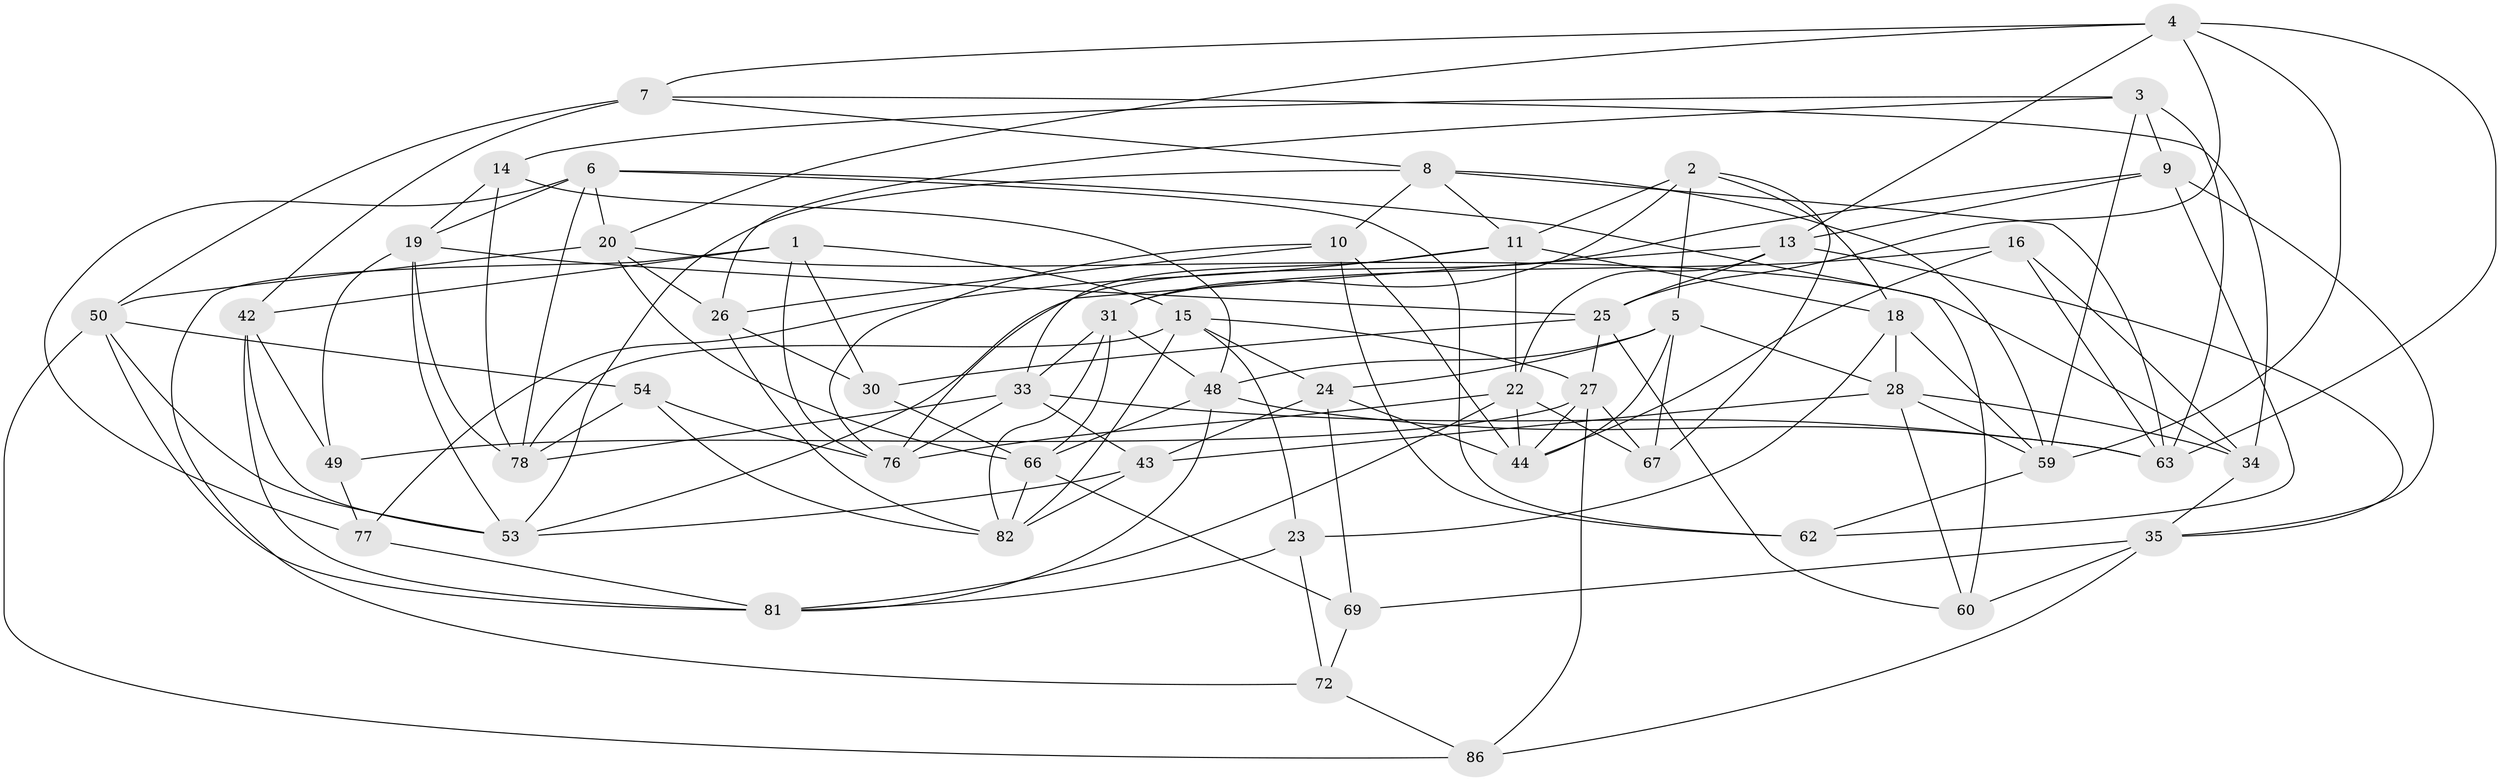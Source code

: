 // Generated by graph-tools (version 1.1) at 2025/24/03/03/25 07:24:25]
// undirected, 52 vertices, 137 edges
graph export_dot {
graph [start="1"]
  node [color=gray90,style=filled];
  1 [super="+39"];
  2 [super="+89"];
  3 [super="+32"];
  4 [super="+45"];
  5 [super="+58"];
  6 [super="+57"];
  7 [super="+37"];
  8 [super="+29"];
  9 [super="+65"];
  10 [super="+21"];
  11 [super="+12"];
  13 [super="+52"];
  14;
  15 [super="+17"];
  16;
  18 [super="+38"];
  19 [super="+84"];
  20 [super="+40"];
  22 [super="+41"];
  23;
  24 [super="+51"];
  25 [super="+47"];
  26 [super="+73"];
  27 [super="+74"];
  28 [super="+88"];
  30;
  31 [super="+36"];
  33 [super="+79"];
  34 [super="+71"];
  35 [super="+64"];
  42 [super="+55"];
  43 [super="+75"];
  44 [super="+46"];
  48 [super="+90"];
  49;
  50 [super="+61"];
  53 [super="+56"];
  54;
  59 [super="+68"];
  60;
  62;
  63 [super="+80"];
  66 [super="+70"];
  67;
  69;
  72;
  76 [super="+83"];
  77;
  78 [super="+87"];
  81 [super="+85"];
  82 [super="+91"];
  86;
  1 -- 30;
  1 -- 42 [weight=2];
  1 -- 15;
  1 -- 72;
  1 -- 76;
  2 -- 31;
  2 -- 11;
  2 -- 67;
  2 -- 18 [weight=2];
  2 -- 5;
  3 -- 14;
  3 -- 63;
  3 -- 26;
  3 -- 59;
  3 -- 9 [weight=2];
  4 -- 25;
  4 -- 13;
  4 -- 7;
  4 -- 63;
  4 -- 59;
  4 -- 20;
  5 -- 48;
  5 -- 24;
  5 -- 67;
  5 -- 44;
  5 -- 28;
  6 -- 62;
  6 -- 78;
  6 -- 60;
  6 -- 20;
  6 -- 77;
  6 -- 19;
  7 -- 8;
  7 -- 34 [weight=2];
  7 -- 50;
  7 -- 42;
  8 -- 11;
  8 -- 10;
  8 -- 59;
  8 -- 53;
  8 -- 63;
  9 -- 62;
  9 -- 13;
  9 -- 35;
  9 -- 76;
  10 -- 62;
  10 -- 44;
  10 -- 26 [weight=2];
  10 -- 76;
  11 -- 77;
  11 -- 33;
  11 -- 22;
  11 -- 18;
  13 -- 25;
  13 -- 22;
  13 -- 53;
  13 -- 35;
  14 -- 19;
  14 -- 48;
  14 -- 78;
  15 -- 23;
  15 -- 82;
  15 -- 27;
  15 -- 24;
  15 -- 78;
  16 -- 44;
  16 -- 34;
  16 -- 63;
  16 -- 31;
  18 -- 23;
  18 -- 28;
  18 -- 59;
  19 -- 49;
  19 -- 78;
  19 -- 25;
  19 -- 53;
  20 -- 50;
  20 -- 26;
  20 -- 34;
  20 -- 66;
  22 -- 76;
  22 -- 81;
  22 -- 67;
  22 -- 44;
  23 -- 72;
  23 -- 81;
  24 -- 69;
  24 -- 44;
  24 -- 43 [weight=2];
  25 -- 27;
  25 -- 60;
  25 -- 30;
  26 -- 30;
  26 -- 82;
  27 -- 49;
  27 -- 44;
  27 -- 67;
  27 -- 86;
  28 -- 60;
  28 -- 34;
  28 -- 59;
  28 -- 43;
  30 -- 66;
  31 -- 82;
  31 -- 48;
  31 -- 33;
  31 -- 66;
  33 -- 63;
  33 -- 43;
  33 -- 78;
  33 -- 76;
  34 -- 35;
  35 -- 69;
  35 -- 86;
  35 -- 60;
  42 -- 53;
  42 -- 49;
  42 -- 81;
  43 -- 53;
  43 -- 82;
  48 -- 81;
  48 -- 66;
  48 -- 63;
  49 -- 77;
  50 -- 81;
  50 -- 86;
  50 -- 53;
  50 -- 54;
  54 -- 78;
  54 -- 82;
  54 -- 76;
  59 -- 62;
  66 -- 82;
  66 -- 69;
  69 -- 72;
  72 -- 86;
  77 -- 81;
}
